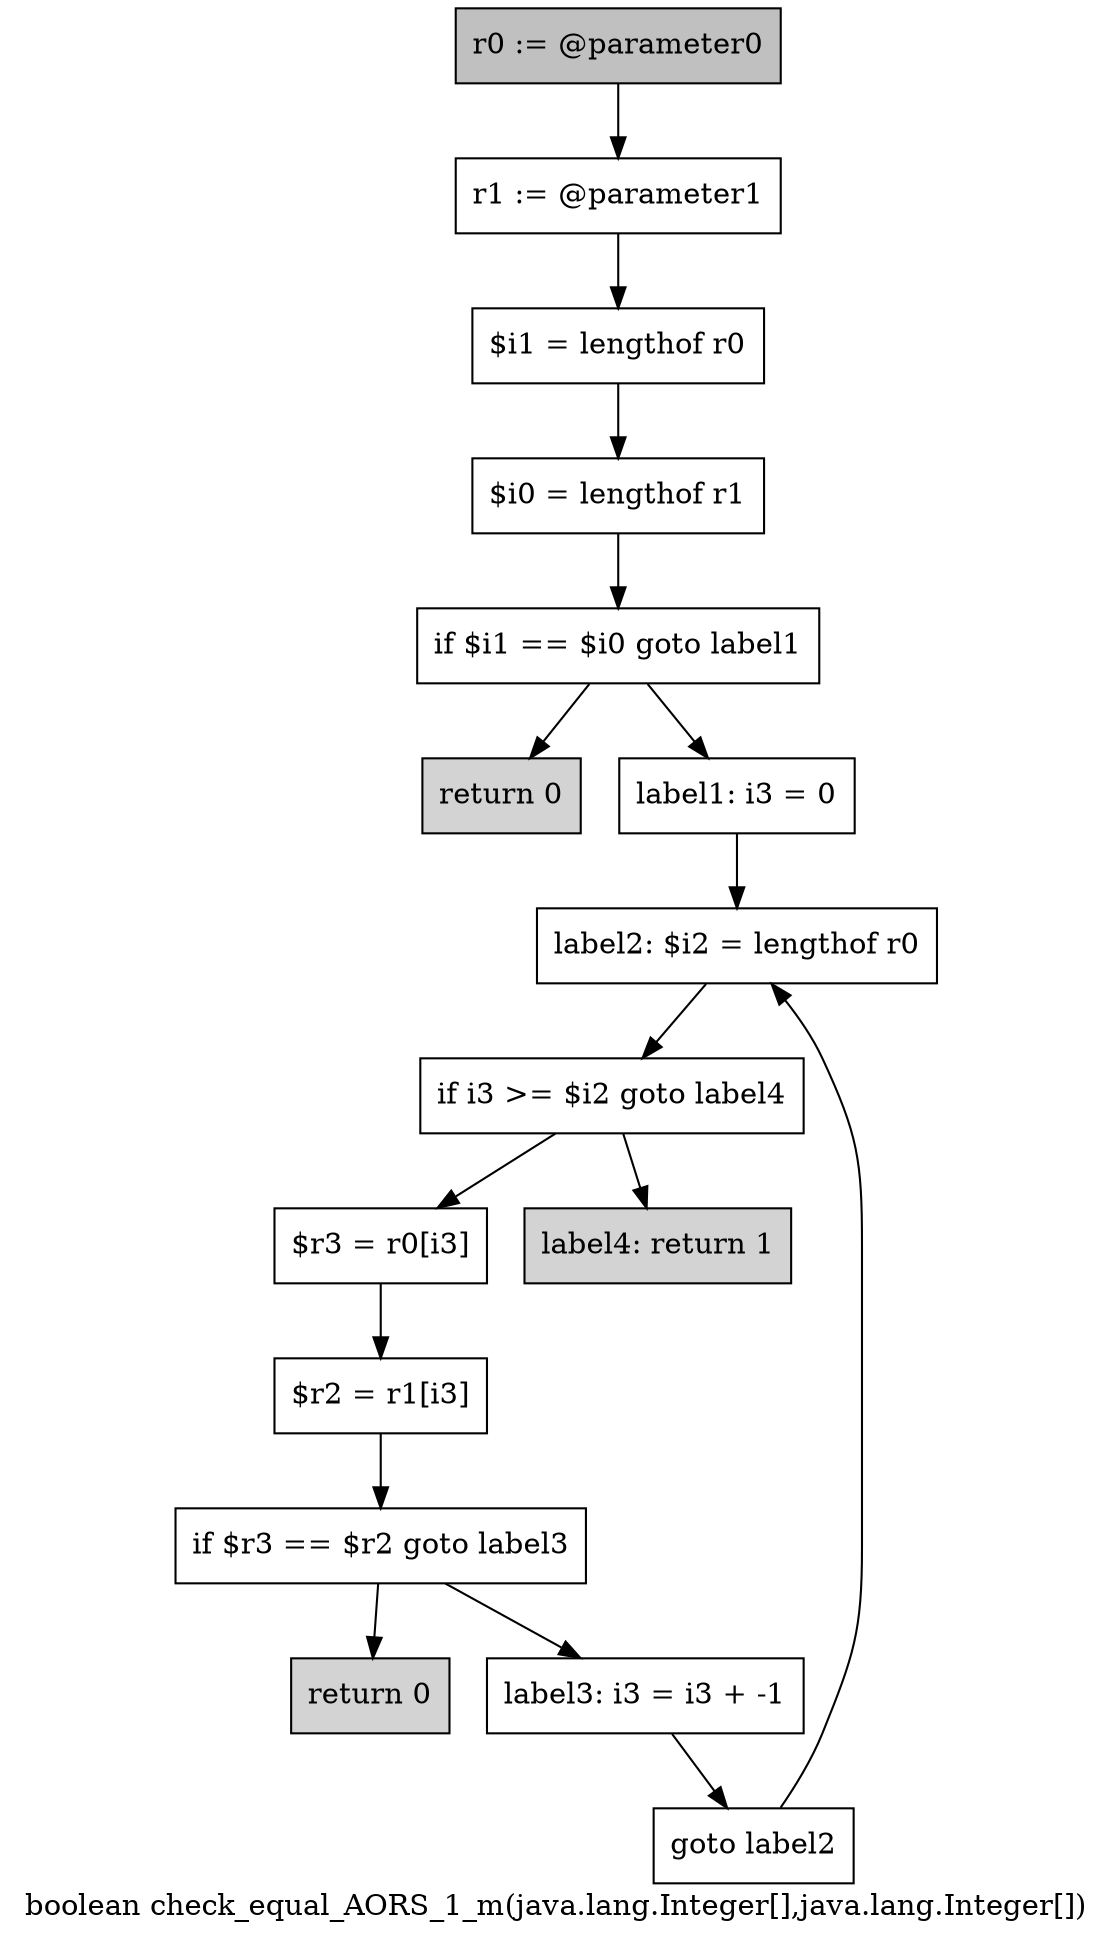 digraph "boolean check_equal_AORS_1_m(java.lang.Integer[],java.lang.Integer[])" {
    label="boolean check_equal_AORS_1_m(java.lang.Integer[],java.lang.Integer[])";
    node [shape=box];
    "0" [style=filled,fillcolor=gray,label="r0 := @parameter0",];
    "1" [label="r1 := @parameter1",];
    "0"->"1";
    "2" [label="$i1 = lengthof r0",];
    "1"->"2";
    "3" [label="$i0 = lengthof r1",];
    "2"->"3";
    "4" [label="if $i1 == $i0 goto label1",];
    "3"->"4";
    "5" [style=filled,fillcolor=lightgray,label="return 0",];
    "4"->"5";
    "6" [label="label1: i3 = 0",];
    "4"->"6";
    "7" [label="label2: $i2 = lengthof r0",];
    "6"->"7";
    "8" [label="if i3 >= $i2 goto label4",];
    "7"->"8";
    "9" [label="$r3 = r0[i3]",];
    "8"->"9";
    "15" [style=filled,fillcolor=lightgray,label="label4: return 1",];
    "8"->"15";
    "10" [label="$r2 = r1[i3]",];
    "9"->"10";
    "11" [label="if $r3 == $r2 goto label3",];
    "10"->"11";
    "12" [style=filled,fillcolor=lightgray,label="return 0",];
    "11"->"12";
    "13" [label="label3: i3 = i3 + -1",];
    "11"->"13";
    "14" [label="goto label2",];
    "13"->"14";
    "14"->"7";
}

